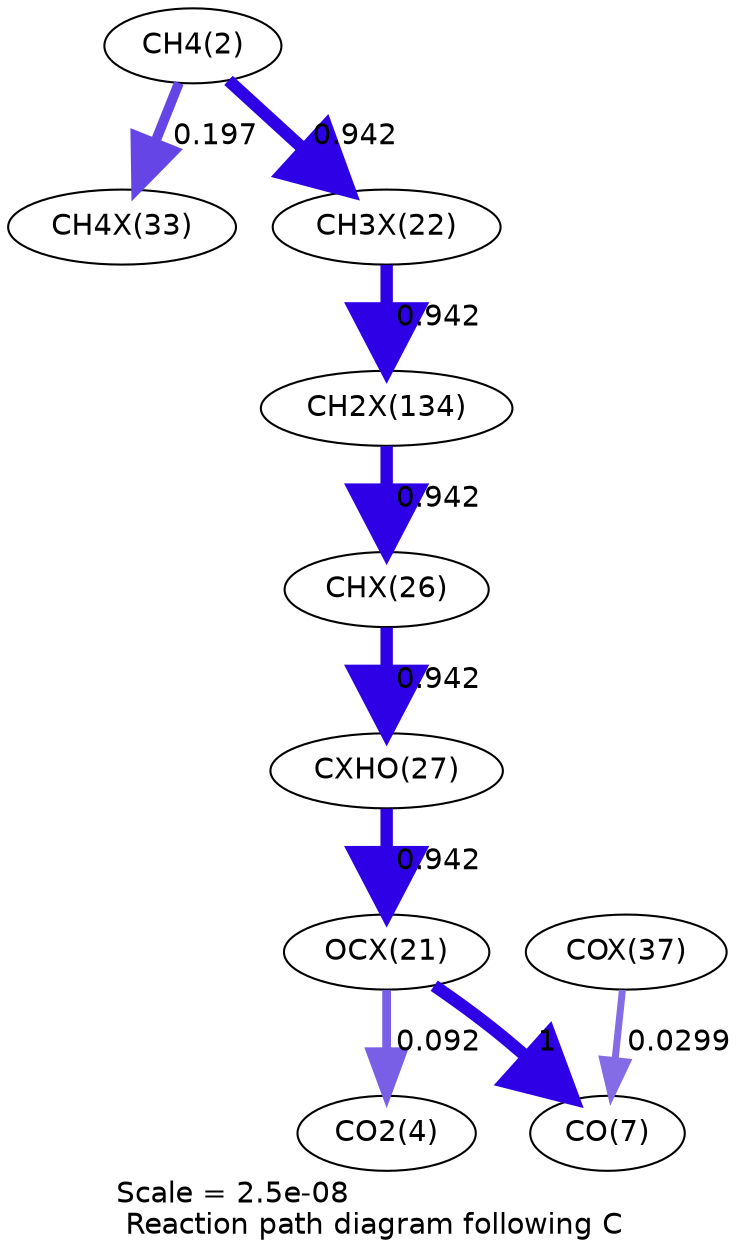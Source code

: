 digraph reaction_paths {
center=1;
s4 -> s31[fontname="Helvetica", penwidth=4.77, arrowsize=2.39, color="0.7, 0.697, 0.9"
, label=" 0.197"];
s4 -> s25[fontname="Helvetica", penwidth=5.96, arrowsize=2.98, color="0.7, 1.44, 0.9"
, label=" 0.942"];
s25 -> s36[fontname="Helvetica", penwidth=5.96, arrowsize=2.98, color="0.7, 1.44, 0.9"
, label=" 0.942"];
s36 -> s29[fontname="Helvetica", penwidth=5.96, arrowsize=2.98, color="0.7, 1.44, 0.9"
, label=" 0.942"];
s29 -> s30[fontname="Helvetica", penwidth=5.96, arrowsize=2.98, color="0.7, 1.44, 0.9"
, label=" 0.942"];
s30 -> s24[fontname="Helvetica", penwidth=5.96, arrowsize=2.98, color="0.7, 1.44, 0.9"
, label=" 0.942"];
s24 -> s9[fontname="Helvetica", penwidth=6, arrowsize=3, color="0.7, 1.5, 0.9"
, label=" 1"];
s35 -> s9[fontname="Helvetica", penwidth=3.35, arrowsize=1.68, color="0.7, 0.53, 0.9"
, label=" 0.0299"];
s24 -> s6[fontname="Helvetica", penwidth=4.2, arrowsize=2.1, color="0.7, 0.592, 0.9"
, label=" 0.092"];
s4 [ fontname="Helvetica", label="CH4(2)"];
s6 [ fontname="Helvetica", label="CO2(4)"];
s9 [ fontname="Helvetica", label="CO(7)"];
s24 [ fontname="Helvetica", label="OCX(21)"];
s25 [ fontname="Helvetica", label="CH3X(22)"];
s29 [ fontname="Helvetica", label="CHX(26)"];
s30 [ fontname="Helvetica", label="CXHO(27)"];
s31 [ fontname="Helvetica", label="CH4X(33)"];
s35 [ fontname="Helvetica", label="COX(37)"];
s36 [ fontname="Helvetica", label="CH2X(134)"];
 label = "Scale = 2.5e-08\l Reaction path diagram following C";
 fontname = "Helvetica";
}

